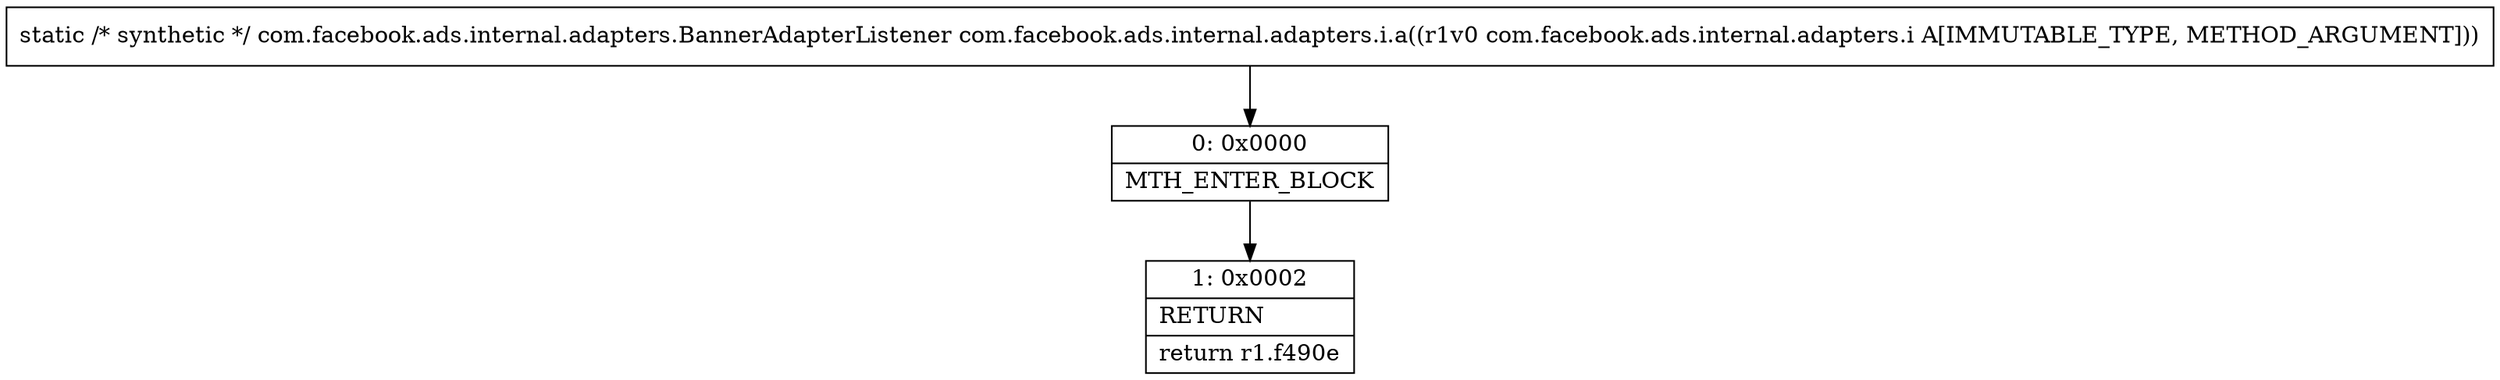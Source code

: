 digraph "CFG forcom.facebook.ads.internal.adapters.i.a(Lcom\/facebook\/ads\/internal\/adapters\/i;)Lcom\/facebook\/ads\/internal\/adapters\/BannerAdapterListener;" {
Node_0 [shape=record,label="{0\:\ 0x0000|MTH_ENTER_BLOCK\l}"];
Node_1 [shape=record,label="{1\:\ 0x0002|RETURN\l|return r1.f490e\l}"];
MethodNode[shape=record,label="{static \/* synthetic *\/ com.facebook.ads.internal.adapters.BannerAdapterListener com.facebook.ads.internal.adapters.i.a((r1v0 com.facebook.ads.internal.adapters.i A[IMMUTABLE_TYPE, METHOD_ARGUMENT])) }"];
MethodNode -> Node_0;
Node_0 -> Node_1;
}

